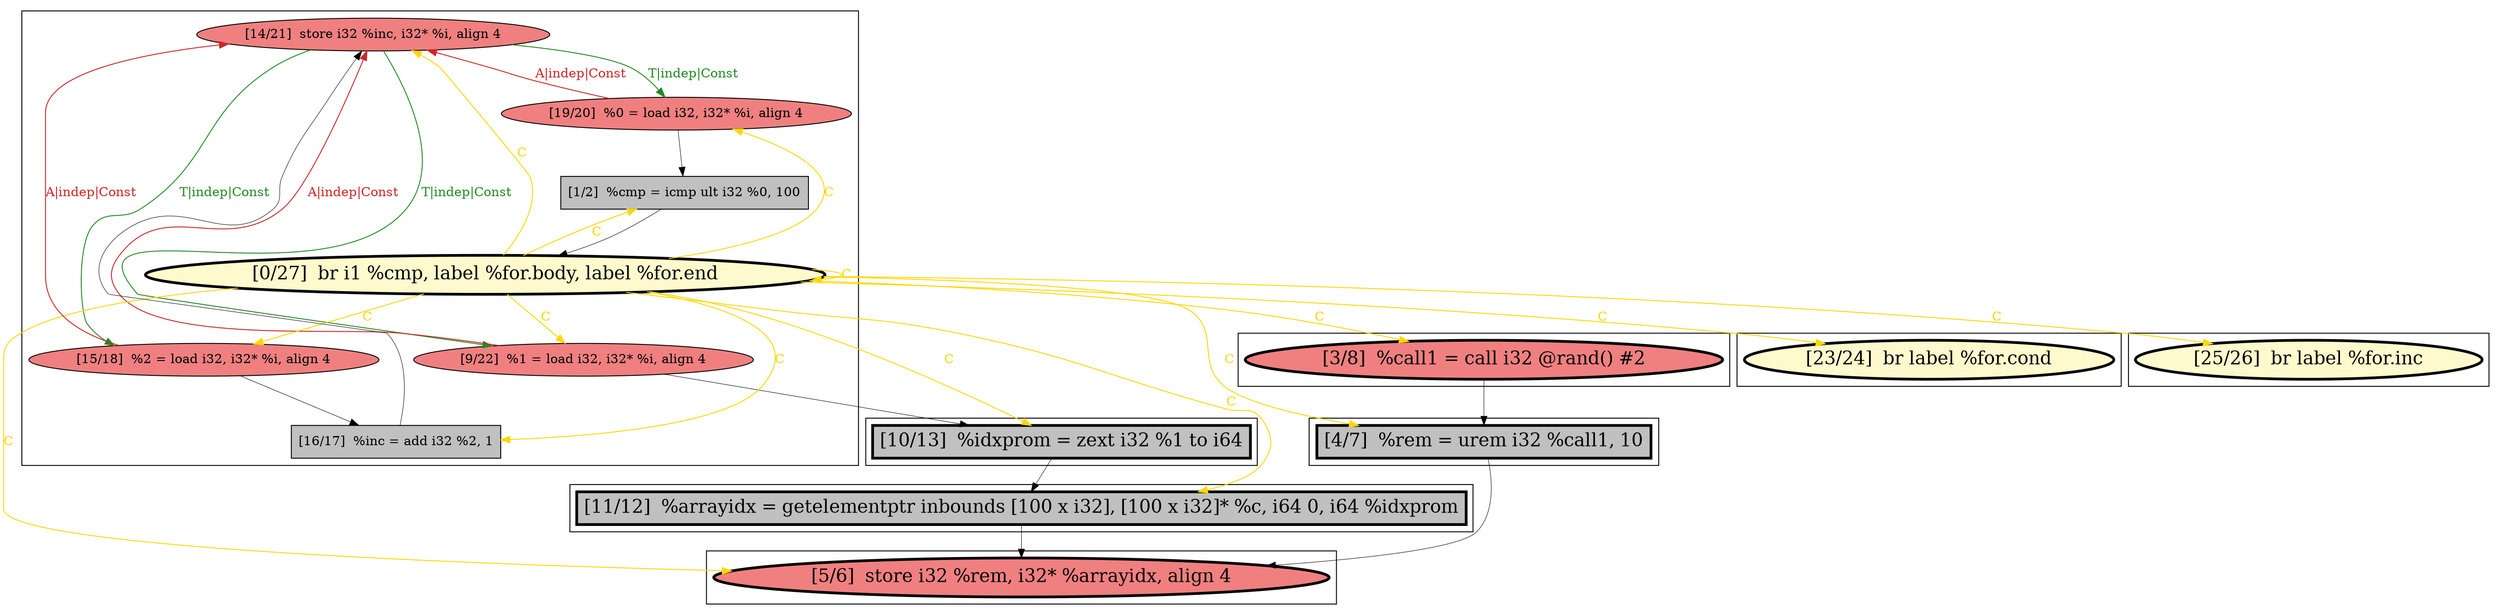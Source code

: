 
digraph G {



node288->node285 [style=solid,color=forestgreen,label="T|indep|Const",penwidth=1.0,fontcolor=forestgreen ]
node288->node287 [style=solid,color=forestgreen,label="T|indep|Const",penwidth=1.0,fontcolor=forestgreen ]
node284->node286 [style=solid,color=black,label="",penwidth=0.5,fontcolor=black ]
node286->node284 [style=solid,color=gold,label="C",penwidth=1.0,fontcolor=gold ]
node288->node283 [style=solid,color=forestgreen,label="T|indep|Const",penwidth=1.0,fontcolor=forestgreen ]
node283->node288 [style=solid,color=firebrick3,label="A|indep|Const",penwidth=1.0,fontcolor=firebrick3 ]
node293->node281 [style=solid,color=black,label="",penwidth=0.5,fontcolor=black ]
node291->node292 [style=solid,color=black,label="",penwidth=0.5,fontcolor=black ]
node287->node284 [style=solid,color=black,label="",penwidth=0.5,fontcolor=black ]
node281->node280 [style=solid,color=black,label="",penwidth=0.5,fontcolor=black ]
node286->node287 [style=solid,color=gold,label="C",penwidth=1.0,fontcolor=gold ]
node286->node286 [style=solid,color=gold,label="C",penwidth=1.0,fontcolor=gold ]
node286->node293 [style=solid,color=gold,label="C",penwidth=1.0,fontcolor=gold ]
node286->node280 [style=solid,color=gold,label="C",penwidth=1.0,fontcolor=gold ]
node286->node292 [style=solid,color=gold,label="C",penwidth=1.0,fontcolor=gold ]
node286->node291 [style=solid,color=gold,label="C",penwidth=1.0,fontcolor=gold ]
node286->node283 [style=solid,color=gold,label="C",penwidth=1.0,fontcolor=gold ]
node286->node281 [style=solid,color=gold,label="C",penwidth=1.0,fontcolor=gold ]
node286->node288 [style=solid,color=gold,label="C",penwidth=1.0,fontcolor=gold ]
node286->node290 [style=solid,color=gold,label="C",penwidth=1.0,fontcolor=gold ]
node286->node289 [style=solid,color=gold,label="C",penwidth=1.0,fontcolor=gold ]
node292->node280 [style=solid,color=black,label="",penwidth=0.5,fontcolor=black ]
node285->node288 [style=solid,color=firebrick3,label="A|indep|Const",penwidth=1.0,fontcolor=firebrick3 ]
node286->node285 [style=solid,color=gold,label="C",penwidth=1.0,fontcolor=gold ]
node283->node289 [style=solid,color=black,label="",penwidth=0.5,fontcolor=black ]
node289->node288 [style=solid,color=black,label="",penwidth=0.5,fontcolor=black ]
node286->node282 [style=solid,color=gold,label="C",penwidth=1.0,fontcolor=gold ]
node287->node288 [style=solid,color=firebrick3,label="A|indep|Const",penwidth=1.0,fontcolor=firebrick3 ]
node285->node291 [style=solid,color=black,label="",penwidth=0.5,fontcolor=black ]


subgraph cluster7 {


node293 [penwidth=3.0,fontsize=20,fillcolor=lightcoral,label="[3/8]  %call1 = call i32 @rand() #2",shape=ellipse,style=filled ]



}

subgraph cluster6 {


node292 [penwidth=3.0,fontsize=20,fillcolor=grey,label="[11/12]  %arrayidx = getelementptr inbounds [100 x i32], [100 x i32]* %c, i64 0, i64 %idxprom",shape=rectangle,style=filled ]



}

subgraph cluster0 {


node280 [penwidth=3.0,fontsize=20,fillcolor=lightcoral,label="[5/6]  store i32 %rem, i32* %arrayidx, align 4",shape=ellipse,style=filled ]



}

subgraph cluster5 {


node291 [penwidth=3.0,fontsize=20,fillcolor=grey,label="[10/13]  %idxprom = zext i32 %1 to i64",shape=rectangle,style=filled ]



}

subgraph cluster1 {


node281 [penwidth=3.0,fontsize=20,fillcolor=grey,label="[4/7]  %rem = urem i32 %call1, 10",shape=rectangle,style=filled ]



}

subgraph cluster2 {


node282 [penwidth=3.0,fontsize=20,fillcolor=lemonchiffon,label="[25/26]  br label %for.inc",shape=ellipse,style=filled ]



}

subgraph cluster3 {


node289 [fillcolor=grey,label="[16/17]  %inc = add i32 %2, 1",shape=rectangle,style=filled ]
node284 [fillcolor=grey,label="[1/2]  %cmp = icmp ult i32 %0, 100",shape=rectangle,style=filled ]
node288 [fillcolor=lightcoral,label="[14/21]  store i32 %inc, i32* %i, align 4",shape=ellipse,style=filled ]
node283 [fillcolor=lightcoral,label="[15/18]  %2 = load i32, i32* %i, align 4",shape=ellipse,style=filled ]
node285 [fillcolor=lightcoral,label="[9/22]  %1 = load i32, i32* %i, align 4",shape=ellipse,style=filled ]
node286 [penwidth=3.0,fontsize=20,fillcolor=lemonchiffon,label="[0/27]  br i1 %cmp, label %for.body, label %for.end",shape=ellipse,style=filled ]
node287 [fillcolor=lightcoral,label="[19/20]  %0 = load i32, i32* %i, align 4",shape=ellipse,style=filled ]



}

subgraph cluster4 {


node290 [penwidth=3.0,fontsize=20,fillcolor=lemonchiffon,label="[23/24]  br label %for.cond",shape=ellipse,style=filled ]



}

}
